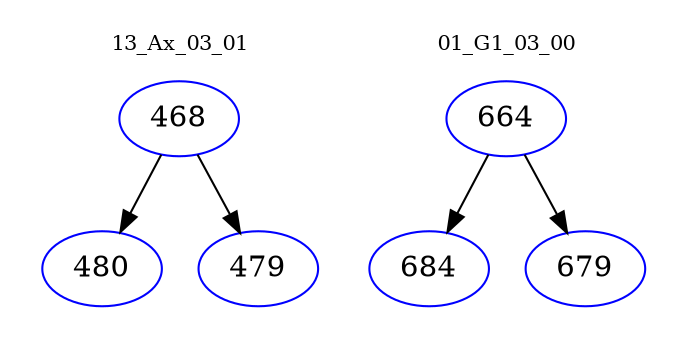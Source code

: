 digraph{
subgraph cluster_0 {
color = white
label = "13_Ax_03_01";
fontsize=10;
T0_468 [label="468", color="blue"]
T0_468 -> T0_480 [color="black"]
T0_480 [label="480", color="blue"]
T0_468 -> T0_479 [color="black"]
T0_479 [label="479", color="blue"]
}
subgraph cluster_1 {
color = white
label = "01_G1_03_00";
fontsize=10;
T1_664 [label="664", color="blue"]
T1_664 -> T1_684 [color="black"]
T1_684 [label="684", color="blue"]
T1_664 -> T1_679 [color="black"]
T1_679 [label="679", color="blue"]
}
}
